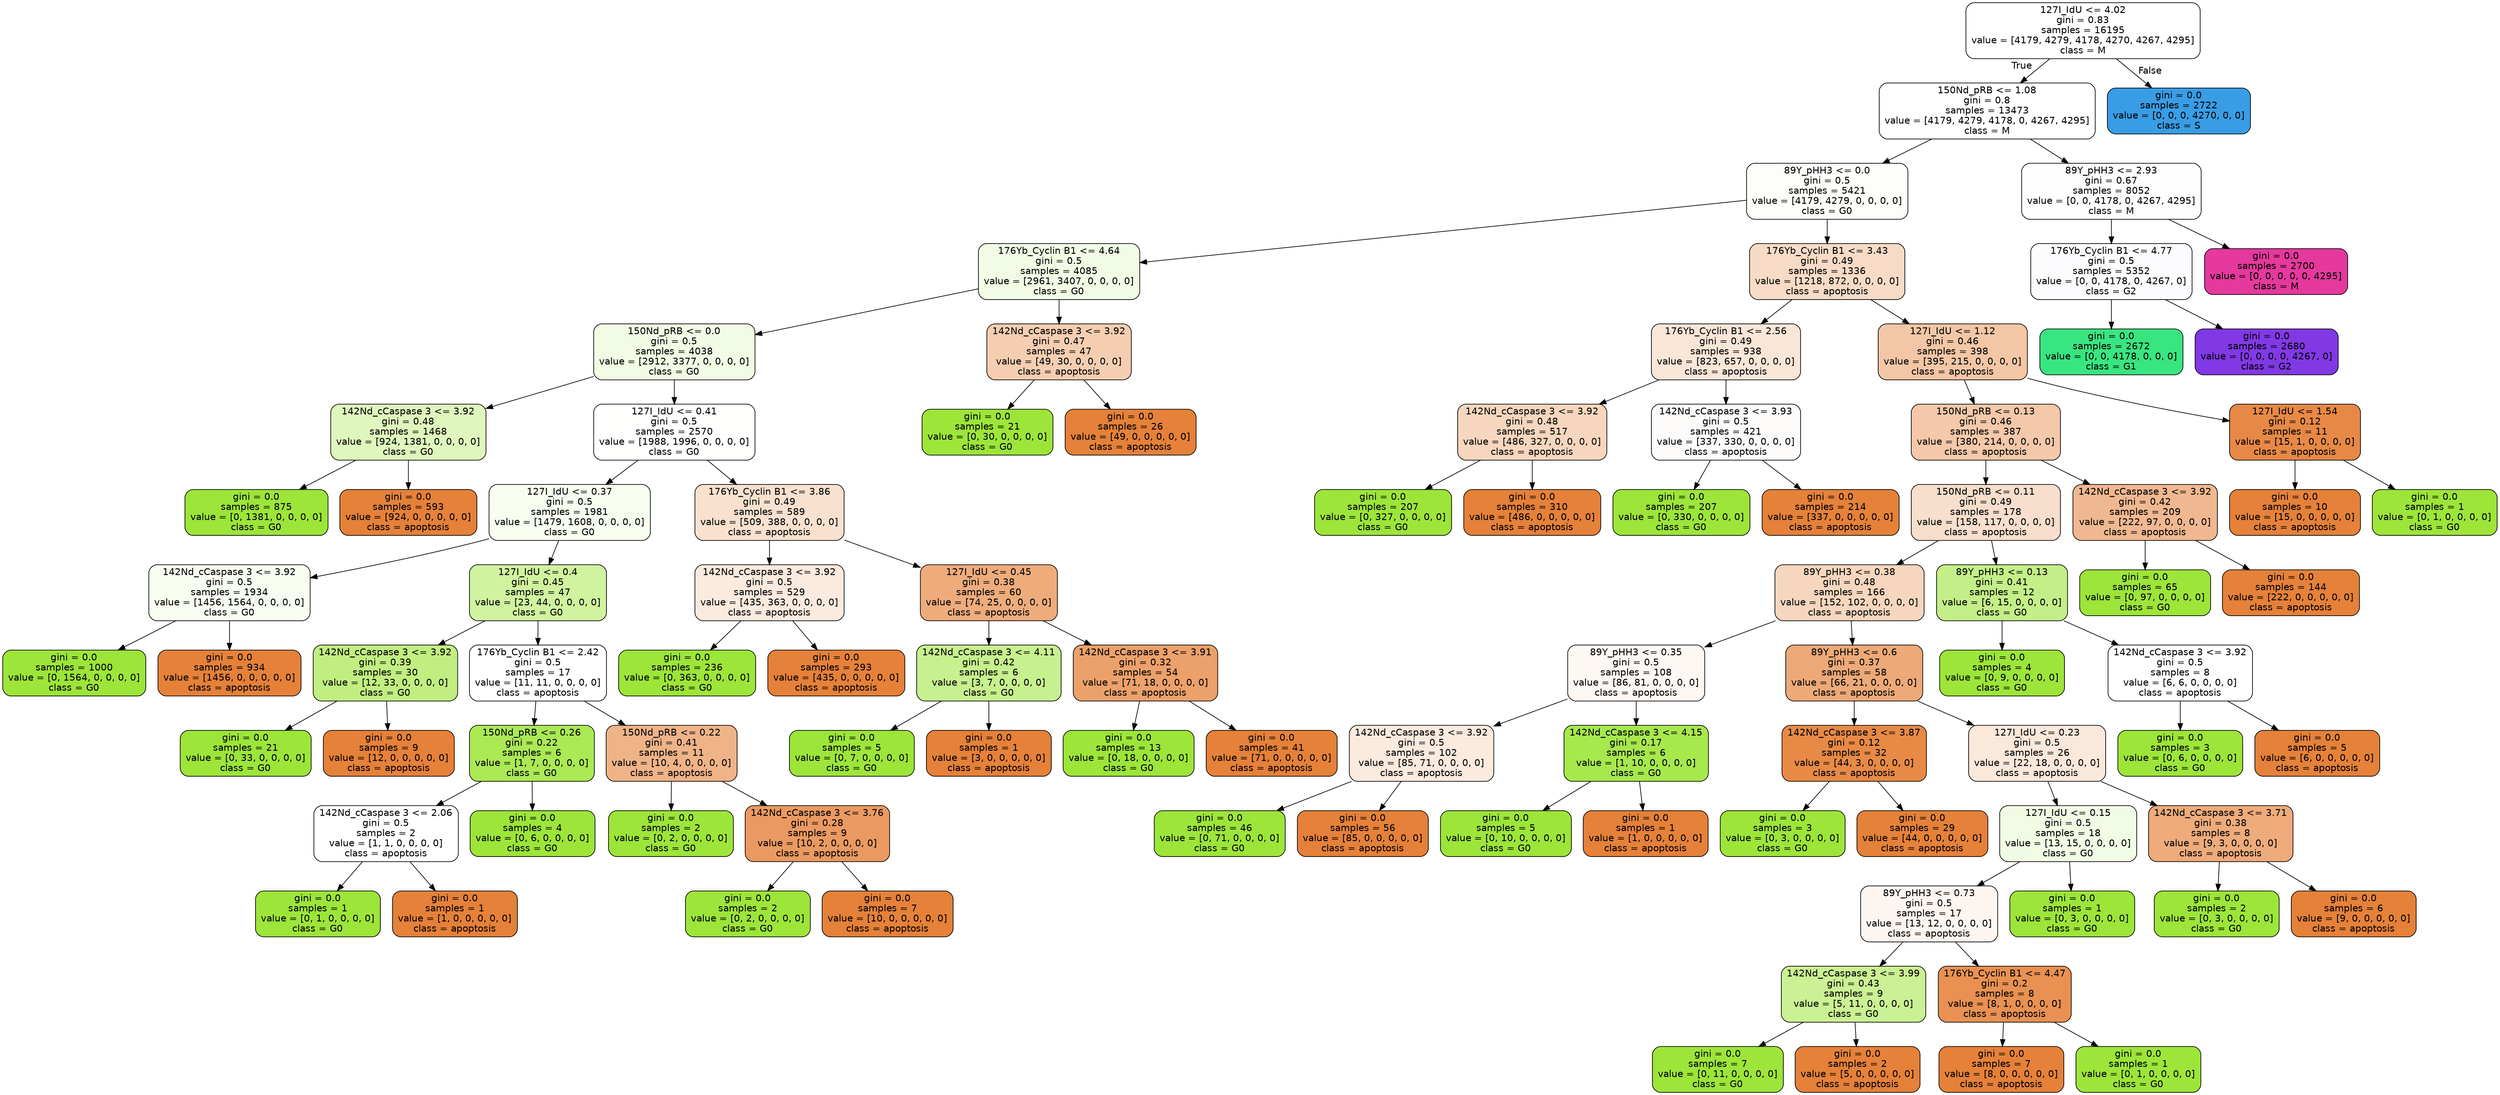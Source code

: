digraph Tree {
node [shape=box, style="filled, rounded", color="black", fontname=helvetica] ;
edge [fontname=helvetica] ;
0 [label="127I_IdU <= 4.02\ngini = 0.83\nsamples = 16195\nvalue = [4179, 4279, 4178, 4270, 4267, 4295]\nclass = M", fillcolor="#ffffff"] ;
1 [label="150Nd_pRB <= 1.08\ngini = 0.8\nsamples = 13473\nvalue = [4179, 4279, 4178, 0, 4267, 4295]\nclass = M", fillcolor="#ffffff"] ;
0 -> 1 [labeldistance=2.5, labelangle=45, headlabel="True"] ;
2 [label="89Y_pHH3 <= 0.0\ngini = 0.5\nsamples = 5421\nvalue = [4179, 4279, 0, 0, 0, 0]\nclass = G0", fillcolor="#fdfefa"] ;
1 -> 2 ;
3 [label="176Yb_Cyclin B1 <= 4.64\ngini = 0.5\nsamples = 4085\nvalue = [2961, 3407, 0, 0, 0, 0]\nclass = G0", fillcolor="#f2fce5"] ;
2 -> 3 ;
4 [label="150Nd_pRB <= 0.0\ngini = 0.5\nsamples = 4038\nvalue = [2912, 3377, 0, 0, 0, 0]\nclass = G0", fillcolor="#f2fbe4"] ;
3 -> 4 ;
5 [label="142Nd_cCaspase 3 <= 3.92\ngini = 0.48\nsamples = 1468\nvalue = [924, 1381, 0, 0, 0, 0]\nclass = G0", fillcolor="#dff6bd"] ;
4 -> 5 ;
6 [label="gini = 0.0\nsamples = 875\nvalue = [0, 1381, 0, 0, 0, 0]\nclass = G0", fillcolor="#9de539"] ;
5 -> 6 ;
7 [label="gini = 0.0\nsamples = 593\nvalue = [924, 0, 0, 0, 0, 0]\nclass = apoptosis", fillcolor="#e58139"] ;
5 -> 7 ;
8 [label="127I_IdU <= 0.41\ngini = 0.5\nsamples = 2570\nvalue = [1988, 1996, 0, 0, 0, 0]\nclass = G0", fillcolor="#fffffe"] ;
4 -> 8 ;
9 [label="127I_IdU <= 0.37\ngini = 0.5\nsamples = 1981\nvalue = [1479, 1608, 0, 0, 0, 0]\nclass = G0", fillcolor="#f7fdef"] ;
8 -> 9 ;
10 [label="142Nd_cCaspase 3 <= 3.92\ngini = 0.5\nsamples = 1934\nvalue = [1456, 1564, 0, 0, 0, 0]\nclass = G0", fillcolor="#f8fdf1"] ;
9 -> 10 ;
11 [label="gini = 0.0\nsamples = 1000\nvalue = [0, 1564, 0, 0, 0, 0]\nclass = G0", fillcolor="#9de539"] ;
10 -> 11 ;
12 [label="gini = 0.0\nsamples = 934\nvalue = [1456, 0, 0, 0, 0, 0]\nclass = apoptosis", fillcolor="#e58139"] ;
10 -> 12 ;
13 [label="127I_IdU <= 0.4\ngini = 0.45\nsamples = 47\nvalue = [23, 44, 0, 0, 0, 0]\nclass = G0", fillcolor="#d0f3a0"] ;
9 -> 13 ;
14 [label="142Nd_cCaspase 3 <= 3.92\ngini = 0.39\nsamples = 30\nvalue = [12, 33, 0, 0, 0, 0]\nclass = G0", fillcolor="#c1ee81"] ;
13 -> 14 ;
15 [label="gini = 0.0\nsamples = 21\nvalue = [0, 33, 0, 0, 0, 0]\nclass = G0", fillcolor="#9de539"] ;
14 -> 15 ;
16 [label="gini = 0.0\nsamples = 9\nvalue = [12, 0, 0, 0, 0, 0]\nclass = apoptosis", fillcolor="#e58139"] ;
14 -> 16 ;
17 [label="176Yb_Cyclin B1 <= 2.42\ngini = 0.5\nsamples = 17\nvalue = [11, 11, 0, 0, 0, 0]\nclass = apoptosis", fillcolor="#ffffff"] ;
13 -> 17 ;
18 [label="150Nd_pRB <= 0.26\ngini = 0.22\nsamples = 6\nvalue = [1, 7, 0, 0, 0, 0]\nclass = G0", fillcolor="#abe955"] ;
17 -> 18 ;
19 [label="142Nd_cCaspase 3 <= 2.06\ngini = 0.5\nsamples = 2\nvalue = [1, 1, 0, 0, 0, 0]\nclass = apoptosis", fillcolor="#ffffff"] ;
18 -> 19 ;
20 [label="gini = 0.0\nsamples = 1\nvalue = [0, 1, 0, 0, 0, 0]\nclass = G0", fillcolor="#9de539"] ;
19 -> 20 ;
21 [label="gini = 0.0\nsamples = 1\nvalue = [1, 0, 0, 0, 0, 0]\nclass = apoptosis", fillcolor="#e58139"] ;
19 -> 21 ;
22 [label="gini = 0.0\nsamples = 4\nvalue = [0, 6, 0, 0, 0, 0]\nclass = G0", fillcolor="#9de539"] ;
18 -> 22 ;
23 [label="150Nd_pRB <= 0.22\ngini = 0.41\nsamples = 11\nvalue = [10, 4, 0, 0, 0, 0]\nclass = apoptosis", fillcolor="#efb388"] ;
17 -> 23 ;
24 [label="gini = 0.0\nsamples = 2\nvalue = [0, 2, 0, 0, 0, 0]\nclass = G0", fillcolor="#9de539"] ;
23 -> 24 ;
25 [label="142Nd_cCaspase 3 <= 3.76\ngini = 0.28\nsamples = 9\nvalue = [10, 2, 0, 0, 0, 0]\nclass = apoptosis", fillcolor="#ea9a61"] ;
23 -> 25 ;
26 [label="gini = 0.0\nsamples = 2\nvalue = [0, 2, 0, 0, 0, 0]\nclass = G0", fillcolor="#9de539"] ;
25 -> 26 ;
27 [label="gini = 0.0\nsamples = 7\nvalue = [10, 0, 0, 0, 0, 0]\nclass = apoptosis", fillcolor="#e58139"] ;
25 -> 27 ;
28 [label="176Yb_Cyclin B1 <= 3.86\ngini = 0.49\nsamples = 589\nvalue = [509, 388, 0, 0, 0, 0]\nclass = apoptosis", fillcolor="#f9e1d0"] ;
8 -> 28 ;
29 [label="142Nd_cCaspase 3 <= 3.92\ngini = 0.5\nsamples = 529\nvalue = [435, 363, 0, 0, 0, 0]\nclass = apoptosis", fillcolor="#fbeade"] ;
28 -> 29 ;
30 [label="gini = 0.0\nsamples = 236\nvalue = [0, 363, 0, 0, 0, 0]\nclass = G0", fillcolor="#9de539"] ;
29 -> 30 ;
31 [label="gini = 0.0\nsamples = 293\nvalue = [435, 0, 0, 0, 0, 0]\nclass = apoptosis", fillcolor="#e58139"] ;
29 -> 31 ;
32 [label="127I_IdU <= 0.45\ngini = 0.38\nsamples = 60\nvalue = [74, 25, 0, 0, 0, 0]\nclass = apoptosis", fillcolor="#eeac7c"] ;
28 -> 32 ;
33 [label="142Nd_cCaspase 3 <= 4.11\ngini = 0.42\nsamples = 6\nvalue = [3, 7, 0, 0, 0, 0]\nclass = G0", fillcolor="#c7f08e"] ;
32 -> 33 ;
34 [label="gini = 0.0\nsamples = 5\nvalue = [0, 7, 0, 0, 0, 0]\nclass = G0", fillcolor="#9de539"] ;
33 -> 34 ;
35 [label="gini = 0.0\nsamples = 1\nvalue = [3, 0, 0, 0, 0, 0]\nclass = apoptosis", fillcolor="#e58139"] ;
33 -> 35 ;
36 [label="142Nd_cCaspase 3 <= 3.91\ngini = 0.32\nsamples = 54\nvalue = [71, 18, 0, 0, 0, 0]\nclass = apoptosis", fillcolor="#eca16b"] ;
32 -> 36 ;
37 [label="gini = 0.0\nsamples = 13\nvalue = [0, 18, 0, 0, 0, 0]\nclass = G0", fillcolor="#9de539"] ;
36 -> 37 ;
38 [label="gini = 0.0\nsamples = 41\nvalue = [71, 0, 0, 0, 0, 0]\nclass = apoptosis", fillcolor="#e58139"] ;
36 -> 38 ;
39 [label="142Nd_cCaspase 3 <= 3.92\ngini = 0.47\nsamples = 47\nvalue = [49, 30, 0, 0, 0, 0]\nclass = apoptosis", fillcolor="#f5ceb2"] ;
3 -> 39 ;
40 [label="gini = 0.0\nsamples = 21\nvalue = [0, 30, 0, 0, 0, 0]\nclass = G0", fillcolor="#9de539"] ;
39 -> 40 ;
41 [label="gini = 0.0\nsamples = 26\nvalue = [49, 0, 0, 0, 0, 0]\nclass = apoptosis", fillcolor="#e58139"] ;
39 -> 41 ;
42 [label="176Yb_Cyclin B1 <= 3.43\ngini = 0.49\nsamples = 1336\nvalue = [1218, 872, 0, 0, 0, 0]\nclass = apoptosis", fillcolor="#f8dbc7"] ;
2 -> 42 ;
43 [label="176Yb_Cyclin B1 <= 2.56\ngini = 0.49\nsamples = 938\nvalue = [823, 657, 0, 0, 0, 0]\nclass = apoptosis", fillcolor="#fae6d7"] ;
42 -> 43 ;
44 [label="142Nd_cCaspase 3 <= 3.92\ngini = 0.48\nsamples = 517\nvalue = [486, 327, 0, 0, 0, 0]\nclass = apoptosis", fillcolor="#f6d6be"] ;
43 -> 44 ;
45 [label="gini = 0.0\nsamples = 207\nvalue = [0, 327, 0, 0, 0, 0]\nclass = G0", fillcolor="#9de539"] ;
44 -> 45 ;
46 [label="gini = 0.0\nsamples = 310\nvalue = [486, 0, 0, 0, 0, 0]\nclass = apoptosis", fillcolor="#e58139"] ;
44 -> 46 ;
47 [label="142Nd_cCaspase 3 <= 3.93\ngini = 0.5\nsamples = 421\nvalue = [337, 330, 0, 0, 0, 0]\nclass = apoptosis", fillcolor="#fefcfb"] ;
43 -> 47 ;
48 [label="gini = 0.0\nsamples = 207\nvalue = [0, 330, 0, 0, 0, 0]\nclass = G0", fillcolor="#9de539"] ;
47 -> 48 ;
49 [label="gini = 0.0\nsamples = 214\nvalue = [337, 0, 0, 0, 0, 0]\nclass = apoptosis", fillcolor="#e58139"] ;
47 -> 49 ;
50 [label="127I_IdU <= 1.12\ngini = 0.46\nsamples = 398\nvalue = [395, 215, 0, 0, 0, 0]\nclass = apoptosis", fillcolor="#f3c6a5"] ;
42 -> 50 ;
51 [label="150Nd_pRB <= 0.13\ngini = 0.46\nsamples = 387\nvalue = [380, 214, 0, 0, 0, 0]\nclass = apoptosis", fillcolor="#f4c8a9"] ;
50 -> 51 ;
52 [label="150Nd_pRB <= 0.11\ngini = 0.49\nsamples = 178\nvalue = [158, 117, 0, 0, 0, 0]\nclass = apoptosis", fillcolor="#f8decc"] ;
51 -> 52 ;
53 [label="89Y_pHH3 <= 0.38\ngini = 0.48\nsamples = 166\nvalue = [152, 102, 0, 0, 0, 0]\nclass = apoptosis", fillcolor="#f6d6be"] ;
52 -> 53 ;
54 [label="89Y_pHH3 <= 0.35\ngini = 0.5\nsamples = 108\nvalue = [86, 81, 0, 0, 0, 0]\nclass = apoptosis", fillcolor="#fdf8f3"] ;
53 -> 54 ;
55 [label="142Nd_cCaspase 3 <= 3.92\ngini = 0.5\nsamples = 102\nvalue = [85, 71, 0, 0, 0, 0]\nclass = apoptosis", fillcolor="#fbeade"] ;
54 -> 55 ;
56 [label="gini = 0.0\nsamples = 46\nvalue = [0, 71, 0, 0, 0, 0]\nclass = G0", fillcolor="#9de539"] ;
55 -> 56 ;
57 [label="gini = 0.0\nsamples = 56\nvalue = [85, 0, 0, 0, 0, 0]\nclass = apoptosis", fillcolor="#e58139"] ;
55 -> 57 ;
58 [label="142Nd_cCaspase 3 <= 4.15\ngini = 0.17\nsamples = 6\nvalue = [1, 10, 0, 0, 0, 0]\nclass = G0", fillcolor="#a7e84d"] ;
54 -> 58 ;
59 [label="gini = 0.0\nsamples = 5\nvalue = [0, 10, 0, 0, 0, 0]\nclass = G0", fillcolor="#9de539"] ;
58 -> 59 ;
60 [label="gini = 0.0\nsamples = 1\nvalue = [1, 0, 0, 0, 0, 0]\nclass = apoptosis", fillcolor="#e58139"] ;
58 -> 60 ;
61 [label="89Y_pHH3 <= 0.6\ngini = 0.37\nsamples = 58\nvalue = [66, 21, 0, 0, 0, 0]\nclass = apoptosis", fillcolor="#eda978"] ;
53 -> 61 ;
62 [label="142Nd_cCaspase 3 <= 3.87\ngini = 0.12\nsamples = 32\nvalue = [44, 3, 0, 0, 0, 0]\nclass = apoptosis", fillcolor="#e78a46"] ;
61 -> 62 ;
63 [label="gini = 0.0\nsamples = 3\nvalue = [0, 3, 0, 0, 0, 0]\nclass = G0", fillcolor="#9de539"] ;
62 -> 63 ;
64 [label="gini = 0.0\nsamples = 29\nvalue = [44, 0, 0, 0, 0, 0]\nclass = apoptosis", fillcolor="#e58139"] ;
62 -> 64 ;
65 [label="127I_IdU <= 0.23\ngini = 0.5\nsamples = 26\nvalue = [22, 18, 0, 0, 0, 0]\nclass = apoptosis", fillcolor="#fae8db"] ;
61 -> 65 ;
66 [label="127I_IdU <= 0.15\ngini = 0.5\nsamples = 18\nvalue = [13, 15, 0, 0, 0, 0]\nclass = G0", fillcolor="#f2fce5"] ;
65 -> 66 ;
67 [label="89Y_pHH3 <= 0.73\ngini = 0.5\nsamples = 17\nvalue = [13, 12, 0, 0, 0, 0]\nclass = apoptosis", fillcolor="#fdf5f0"] ;
66 -> 67 ;
68 [label="142Nd_cCaspase 3 <= 3.99\ngini = 0.43\nsamples = 9\nvalue = [5, 11, 0, 0, 0, 0]\nclass = G0", fillcolor="#caf193"] ;
67 -> 68 ;
69 [label="gini = 0.0\nsamples = 7\nvalue = [0, 11, 0, 0, 0, 0]\nclass = G0", fillcolor="#9de539"] ;
68 -> 69 ;
70 [label="gini = 0.0\nsamples = 2\nvalue = [5, 0, 0, 0, 0, 0]\nclass = apoptosis", fillcolor="#e58139"] ;
68 -> 70 ;
71 [label="176Yb_Cyclin B1 <= 4.47\ngini = 0.2\nsamples = 8\nvalue = [8, 1, 0, 0, 0, 0]\nclass = apoptosis", fillcolor="#e89152"] ;
67 -> 71 ;
72 [label="gini = 0.0\nsamples = 7\nvalue = [8, 0, 0, 0, 0, 0]\nclass = apoptosis", fillcolor="#e58139"] ;
71 -> 72 ;
73 [label="gini = 0.0\nsamples = 1\nvalue = [0, 1, 0, 0, 0, 0]\nclass = G0", fillcolor="#9de539"] ;
71 -> 73 ;
74 [label="gini = 0.0\nsamples = 1\nvalue = [0, 3, 0, 0, 0, 0]\nclass = G0", fillcolor="#9de539"] ;
66 -> 74 ;
75 [label="142Nd_cCaspase 3 <= 3.71\ngini = 0.38\nsamples = 8\nvalue = [9, 3, 0, 0, 0, 0]\nclass = apoptosis", fillcolor="#eeab7b"] ;
65 -> 75 ;
76 [label="gini = 0.0\nsamples = 2\nvalue = [0, 3, 0, 0, 0, 0]\nclass = G0", fillcolor="#9de539"] ;
75 -> 76 ;
77 [label="gini = 0.0\nsamples = 6\nvalue = [9, 0, 0, 0, 0, 0]\nclass = apoptosis", fillcolor="#e58139"] ;
75 -> 77 ;
78 [label="89Y_pHH3 <= 0.13\ngini = 0.41\nsamples = 12\nvalue = [6, 15, 0, 0, 0, 0]\nclass = G0", fillcolor="#c4ef88"] ;
52 -> 78 ;
79 [label="gini = 0.0\nsamples = 4\nvalue = [0, 9, 0, 0, 0, 0]\nclass = G0", fillcolor="#9de539"] ;
78 -> 79 ;
80 [label="142Nd_cCaspase 3 <= 3.92\ngini = 0.5\nsamples = 8\nvalue = [6, 6, 0, 0, 0, 0]\nclass = apoptosis", fillcolor="#ffffff"] ;
78 -> 80 ;
81 [label="gini = 0.0\nsamples = 3\nvalue = [0, 6, 0, 0, 0, 0]\nclass = G0", fillcolor="#9de539"] ;
80 -> 81 ;
82 [label="gini = 0.0\nsamples = 5\nvalue = [6, 0, 0, 0, 0, 0]\nclass = apoptosis", fillcolor="#e58139"] ;
80 -> 82 ;
83 [label="142Nd_cCaspase 3 <= 3.92\ngini = 0.42\nsamples = 209\nvalue = [222, 97, 0, 0, 0, 0]\nclass = apoptosis", fillcolor="#f0b890"] ;
51 -> 83 ;
84 [label="gini = 0.0\nsamples = 65\nvalue = [0, 97, 0, 0, 0, 0]\nclass = G0", fillcolor="#9de539"] ;
83 -> 84 ;
85 [label="gini = 0.0\nsamples = 144\nvalue = [222, 0, 0, 0, 0, 0]\nclass = apoptosis", fillcolor="#e58139"] ;
83 -> 85 ;
86 [label="127I_IdU <= 1.54\ngini = 0.12\nsamples = 11\nvalue = [15, 1, 0, 0, 0, 0]\nclass = apoptosis", fillcolor="#e78946"] ;
50 -> 86 ;
87 [label="gini = 0.0\nsamples = 10\nvalue = [15, 0, 0, 0, 0, 0]\nclass = apoptosis", fillcolor="#e58139"] ;
86 -> 87 ;
88 [label="gini = 0.0\nsamples = 1\nvalue = [0, 1, 0, 0, 0, 0]\nclass = G0", fillcolor="#9de539"] ;
86 -> 88 ;
89 [label="89Y_pHH3 <= 2.93\ngini = 0.67\nsamples = 8052\nvalue = [0, 0, 4178, 0, 4267, 4295]\nclass = M", fillcolor="#fffeff"] ;
1 -> 89 ;
90 [label="176Yb_Cyclin B1 <= 4.77\ngini = 0.5\nsamples = 5352\nvalue = [0, 0, 4178, 0, 4267, 0]\nclass = G2", fillcolor="#fcfbfe"] ;
89 -> 90 ;
91 [label="gini = 0.0\nsamples = 2672\nvalue = [0, 0, 4178, 0, 0, 0]\nclass = G1", fillcolor="#39e581"] ;
90 -> 91 ;
92 [label="gini = 0.0\nsamples = 2680\nvalue = [0, 0, 0, 0, 4267, 0]\nclass = G2", fillcolor="#8139e5"] ;
90 -> 92 ;
93 [label="gini = 0.0\nsamples = 2700\nvalue = [0, 0, 0, 0, 0, 4295]\nclass = M", fillcolor="#e5399d"] ;
89 -> 93 ;
94 [label="gini = 0.0\nsamples = 2722\nvalue = [0, 0, 0, 4270, 0, 0]\nclass = S", fillcolor="#399de5"] ;
0 -> 94 [labeldistance=2.5, labelangle=-45, headlabel="False"] ;
}